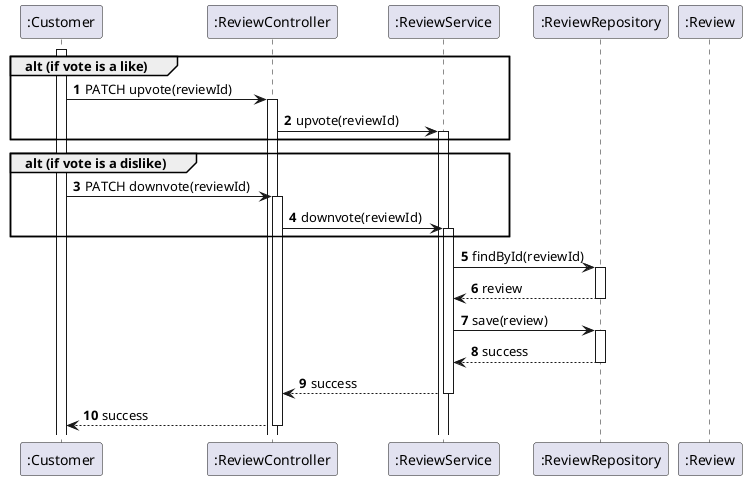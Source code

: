 @startuml
'https://plantuml.com/sequence-diagram
autoactivate on
autonumber


participant ":Customer" as Customer
participant ":ReviewController" as Controller
participant ":ReviewService" as Service
participant ":ReviewRepository" as Repository
participant ":Review" as Review

activate Customer

group alt (if vote is a like)
Customer -> Controller : PATCH upvote(reviewId)
Controller -> Service : upvote(reviewId)
end alt
group alt (if vote is a dislike)
Customer -> Controller : PATCH downvote(reviewId)
Controller -> Service : downvote(reviewId)
end alt
Service -> Repository : findById(reviewId)
Repository --> Service : review
Service -> Repository: save(review)
Repository --> Service: success
Service --> Controller : success
Controller --> Customer : success

@enduml
